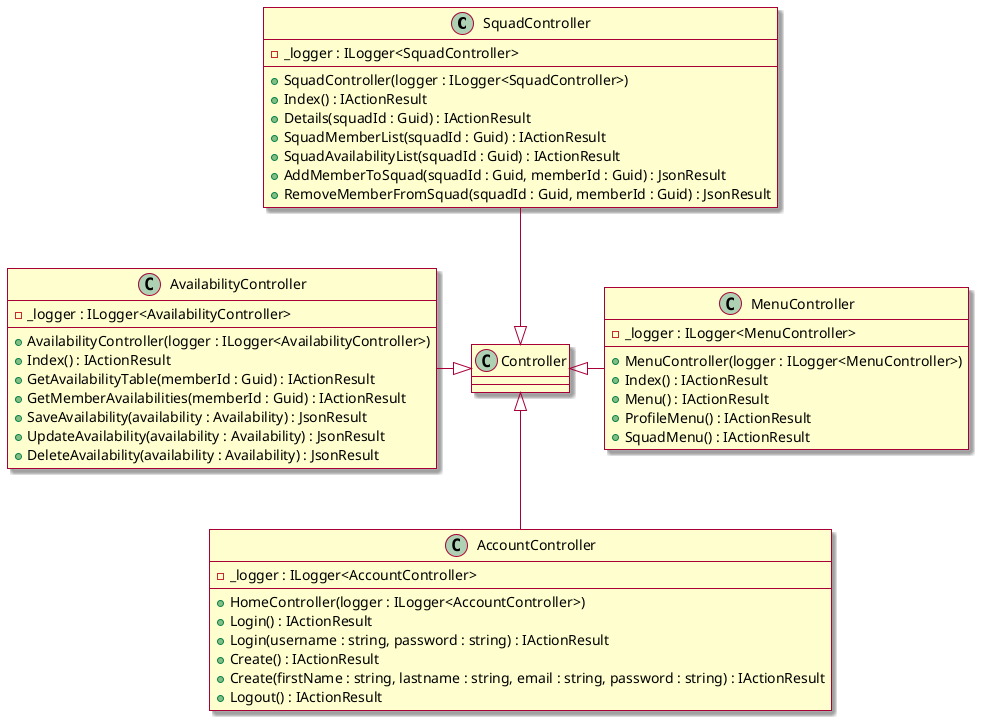 @startuml RepositoryClassDiagram

skin rose

class SquadController {
    -_logger : ILogger<SquadController>
    +SquadController(logger : ILogger<SquadController>)
    +Index() : IActionResult
    +Details(squadId : Guid) : IActionResult
    +SquadMemberList(squadId : Guid) : IActionResult
    +SquadAvailabilityList(squadId : Guid) : IActionResult
    +AddMemberToSquad(squadId : Guid, memberId : Guid) : JsonResult
    +RemoveMemberFromSquad(squadId : Guid, memberId : Guid) : JsonResult
}

class AccountController {
    -_logger : ILogger<AccountController>
    +HomeController(logger : ILogger<AccountController>)
    +Login() : IActionResult
    +Login(username : string, password : string) : IActionResult
    +Create() : IActionResult
    +Create(firstName : string, lastname : string, email : string, password : string) : IActionResult
    +Logout() : IActionResult
}

class AvailabilityController {
    -_logger : ILogger<AvailabilityController>
    +AvailabilityController(logger : ILogger<AvailabilityController>)
    +Index() : IActionResult
    +GetAvailabilityTable(memberId : Guid) : IActionResult
    +GetMemberAvailabilities(memberId : Guid) : IActionResult
    +SaveAvailability(availability : Availability) : JsonResult
    +UpdateAvailability(availability : Availability) : JsonResult
    +DeleteAvailability(availability : Availability) : JsonResult
}

class MenuController {
    -_logger : ILogger<MenuController>
    +MenuController(logger : ILogger<MenuController>)
    +Index() : IActionResult
    +Menu() : IActionResult
    +ProfileMenu() : IActionResult
    +SquadMenu() : IActionResult
}

Controller <|-up- SquadController
Controller <|-down- AccountController
Controller <|-left- AvailabilityController
Controller <|-right- MenuController

@enduml